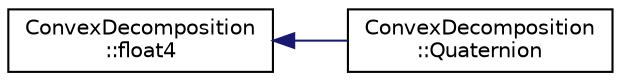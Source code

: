 digraph "Graphical Class Hierarchy"
{
  edge [fontname="Helvetica",fontsize="10",labelfontname="Helvetica",labelfontsize="10"];
  node [fontname="Helvetica",fontsize="10",shape=record];
  rankdir="LR";
  Node1 [label="ConvexDecomposition\l::float4",height=0.2,width=0.4,color="black", fillcolor="white", style="filled",URL="$class_convex_decomposition_1_1float4.html"];
  Node1 -> Node2 [dir="back",color="midnightblue",fontsize="10",style="solid",fontname="Helvetica"];
  Node2 [label="ConvexDecomposition\l::Quaternion",height=0.2,width=0.4,color="black", fillcolor="white", style="filled",URL="$class_convex_decomposition_1_1_quaternion.html"];
}

